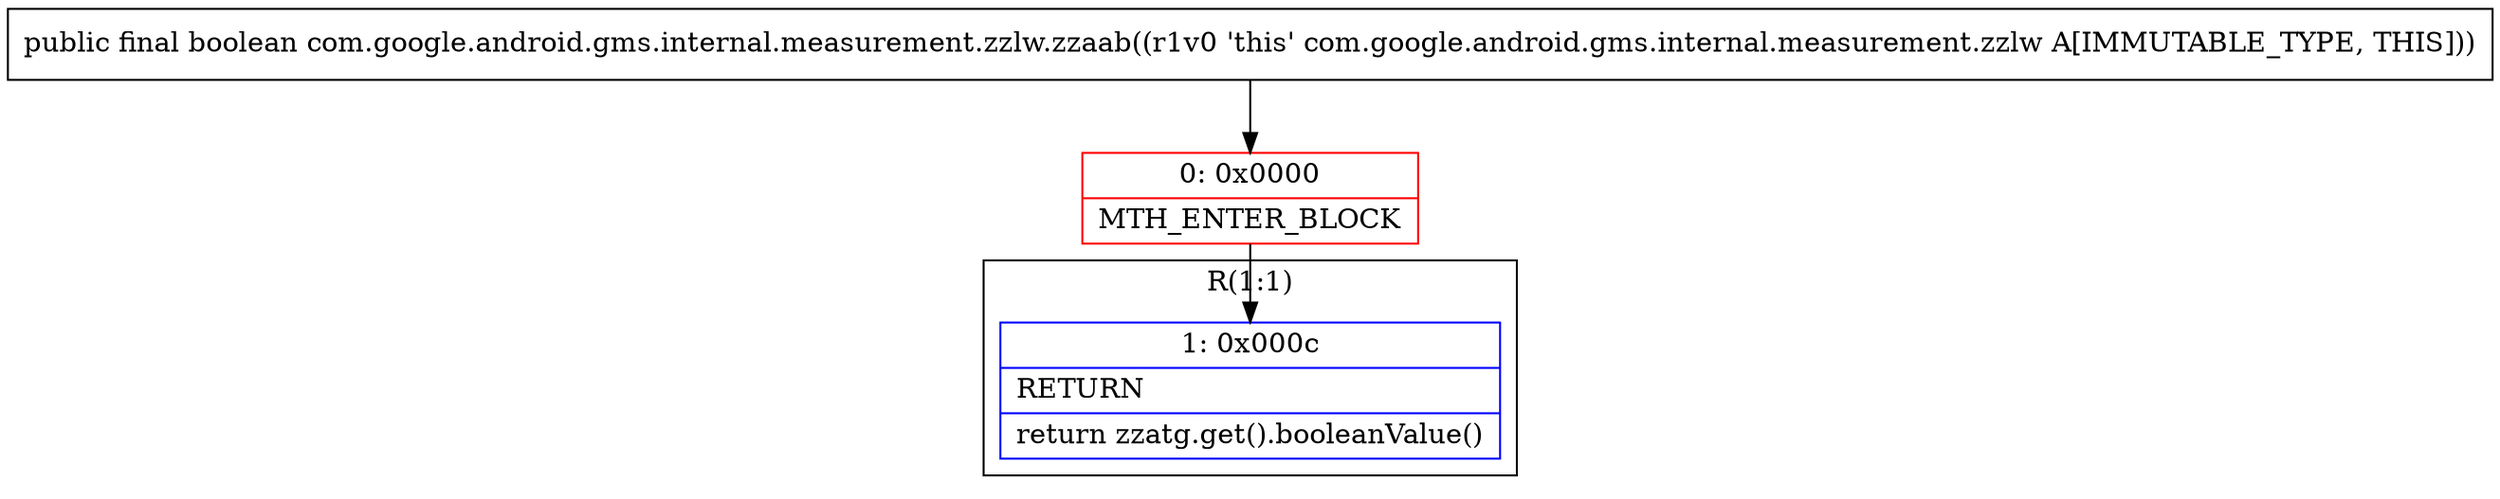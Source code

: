digraph "CFG forcom.google.android.gms.internal.measurement.zzlw.zzaab()Z" {
subgraph cluster_Region_884095847 {
label = "R(1:1)";
node [shape=record,color=blue];
Node_1 [shape=record,label="{1\:\ 0x000c|RETURN\l|return zzatg.get().booleanValue()\l}"];
}
Node_0 [shape=record,color=red,label="{0\:\ 0x0000|MTH_ENTER_BLOCK\l}"];
MethodNode[shape=record,label="{public final boolean com.google.android.gms.internal.measurement.zzlw.zzaab((r1v0 'this' com.google.android.gms.internal.measurement.zzlw A[IMMUTABLE_TYPE, THIS])) }"];
MethodNode -> Node_0;
Node_0 -> Node_1;
}

